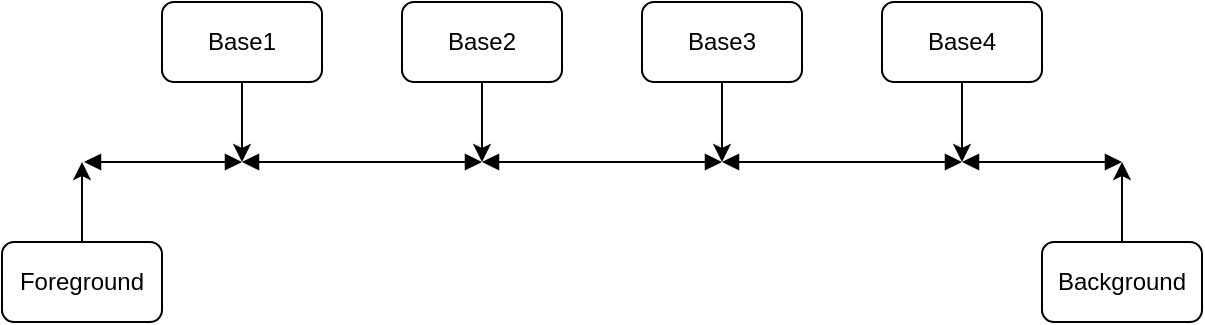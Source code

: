 <mxfile version="21.4.0" type="device">
  <diagram id="Zil61zwjYDij4pZceLh2" name="Page-1">
    <mxGraphModel dx="1394" dy="835" grid="1" gridSize="10" guides="1" tooltips="1" connect="1" arrows="1" fold="1" page="1" pageScale="1" pageWidth="850" pageHeight="1100" math="0" shadow="0">
      <root>
        <mxCell id="0" />
        <mxCell id="1" parent="0" />
        <mxCell id="lksKip3ntNmxQO8XyVvW-3" value="" style="endArrow=block;startArrow=block;endFill=1;startFill=1;html=1;" parent="1" edge="1">
          <mxGeometry width="160" relative="1" as="geometry">
            <mxPoint x="81" y="360" as="sourcePoint" />
            <mxPoint x="160" y="360" as="targetPoint" />
          </mxGeometry>
        </mxCell>
        <mxCell id="lksKip3ntNmxQO8XyVvW-4" value="" style="endArrow=block;startArrow=block;endFill=1;startFill=1;html=1;" parent="1" edge="1">
          <mxGeometry width="160" relative="1" as="geometry">
            <mxPoint x="160" y="360" as="sourcePoint" />
            <mxPoint x="280" y="360" as="targetPoint" />
          </mxGeometry>
        </mxCell>
        <mxCell id="lksKip3ntNmxQO8XyVvW-5" value="" style="endArrow=block;startArrow=block;endFill=1;startFill=1;html=1;" parent="1" edge="1">
          <mxGeometry width="160" relative="1" as="geometry">
            <mxPoint x="280" y="360" as="sourcePoint" />
            <mxPoint x="400" y="360" as="targetPoint" />
          </mxGeometry>
        </mxCell>
        <mxCell id="lksKip3ntNmxQO8XyVvW-6" value="" style="endArrow=block;startArrow=block;endFill=1;startFill=1;html=1;" parent="1" edge="1">
          <mxGeometry width="160" relative="1" as="geometry">
            <mxPoint x="400" y="360" as="sourcePoint" />
            <mxPoint x="520" y="360" as="targetPoint" />
            <Array as="points">
              <mxPoint x="430" y="360" />
            </Array>
          </mxGeometry>
        </mxCell>
        <mxCell id="lksKip3ntNmxQO8XyVvW-7" value="Foreground" style="rounded=1;whiteSpace=wrap;html=1;" parent="1" vertex="1">
          <mxGeometry x="40" y="400" width="80" height="40" as="geometry" />
        </mxCell>
        <mxCell id="lksKip3ntNmxQO8XyVvW-8" value="Background" style="rounded=1;whiteSpace=wrap;html=1;" parent="1" vertex="1">
          <mxGeometry x="560" y="400" width="80" height="40" as="geometry" />
        </mxCell>
        <mxCell id="lksKip3ntNmxQO8XyVvW-10" value="" style="endArrow=classic;html=1;" parent="1" source="lksKip3ntNmxQO8XyVvW-7" edge="1">
          <mxGeometry width="50" height="50" relative="1" as="geometry">
            <mxPoint x="110" y="390" as="sourcePoint" />
            <mxPoint x="80" y="360" as="targetPoint" />
          </mxGeometry>
        </mxCell>
        <mxCell id="lksKip3ntNmxQO8XyVvW-11" value="&lt;div&gt;Base1&lt;/div&gt;" style="rounded=1;whiteSpace=wrap;html=1;" parent="1" vertex="1">
          <mxGeometry x="120" y="280" width="80" height="40" as="geometry" />
        </mxCell>
        <mxCell id="lksKip3ntNmxQO8XyVvW-12" value="Base2" style="rounded=1;whiteSpace=wrap;html=1;" parent="1" vertex="1">
          <mxGeometry x="240" y="280" width="80" height="40" as="geometry" />
        </mxCell>
        <mxCell id="lksKip3ntNmxQO8XyVvW-13" value="Base3" style="rounded=1;whiteSpace=wrap;html=1;" parent="1" vertex="1">
          <mxGeometry x="360" y="280" width="80" height="40" as="geometry" />
        </mxCell>
        <mxCell id="lksKip3ntNmxQO8XyVvW-14" value="Base4" style="rounded=1;whiteSpace=wrap;html=1;" parent="1" vertex="1">
          <mxGeometry x="480" y="280" width="80" height="40" as="geometry" />
        </mxCell>
        <mxCell id="lksKip3ntNmxQO8XyVvW-15" value="" style="endArrow=block;startArrow=block;endFill=1;startFill=1;html=1;" parent="1" edge="1">
          <mxGeometry width="160" relative="1" as="geometry">
            <mxPoint x="520" y="360" as="sourcePoint" />
            <mxPoint x="600" y="360" as="targetPoint" />
          </mxGeometry>
        </mxCell>
        <mxCell id="lksKip3ntNmxQO8XyVvW-22" value="" style="endArrow=classic;html=1;" parent="1" source="lksKip3ntNmxQO8XyVvW-13" edge="1">
          <mxGeometry width="50" height="50" relative="1" as="geometry">
            <mxPoint x="440" y="320" as="sourcePoint" />
            <mxPoint x="400" y="360" as="targetPoint" />
          </mxGeometry>
        </mxCell>
        <mxCell id="lksKip3ntNmxQO8XyVvW-23" value="" style="endArrow=classic;html=1;" parent="1" source="lksKip3ntNmxQO8XyVvW-14" edge="1">
          <mxGeometry width="50" height="50" relative="1" as="geometry">
            <mxPoint x="600.0" y="330" as="sourcePoint" />
            <mxPoint x="520" y="360" as="targetPoint" />
          </mxGeometry>
        </mxCell>
        <mxCell id="lksKip3ntNmxQO8XyVvW-24" value="" style="endArrow=classic;html=1;exitX=0.5;exitY=1;exitDx=0;exitDy=0;" parent="1" source="lksKip3ntNmxQO8XyVvW-12" edge="1">
          <mxGeometry width="50" height="50" relative="1" as="geometry">
            <mxPoint x="369" y="430" as="sourcePoint" />
            <mxPoint x="280" y="360" as="targetPoint" />
          </mxGeometry>
        </mxCell>
        <mxCell id="lksKip3ntNmxQO8XyVvW-25" value="" style="endArrow=classic;html=1;" parent="1" source="lksKip3ntNmxQO8XyVvW-8" edge="1">
          <mxGeometry width="50" height="50" relative="1" as="geometry">
            <mxPoint x="640" y="400" as="sourcePoint" />
            <mxPoint x="600" y="360" as="targetPoint" />
          </mxGeometry>
        </mxCell>
        <mxCell id="lksKip3ntNmxQO8XyVvW-26" value="" style="endArrow=classic;html=1;" parent="1" source="lksKip3ntNmxQO8XyVvW-11" edge="1">
          <mxGeometry width="50" height="50" relative="1" as="geometry">
            <mxPoint x="80" y="460" as="sourcePoint" />
            <mxPoint x="160" y="360" as="targetPoint" />
          </mxGeometry>
        </mxCell>
      </root>
    </mxGraphModel>
  </diagram>
</mxfile>
